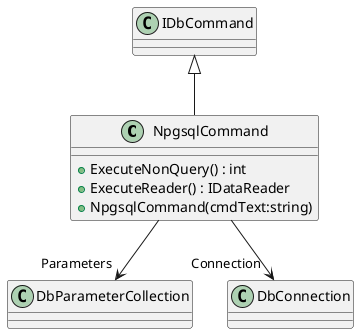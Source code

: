@startuml
class NpgsqlCommand {
    + ExecuteNonQuery() : int
    + ExecuteReader() : IDataReader
    + NpgsqlCommand(cmdText:string)
}
IDbCommand <|-- NpgsqlCommand
NpgsqlCommand --> "Parameters" DbParameterCollection
NpgsqlCommand --> "Connection" DbConnection
@enduml
